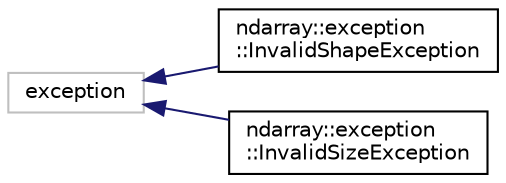 digraph "Graphical Class Hierarchy"
{
 // LATEX_PDF_SIZE
  edge [fontname="Helvetica",fontsize="10",labelfontname="Helvetica",labelfontsize="10"];
  node [fontname="Helvetica",fontsize="10",shape=record];
  rankdir="LR";
  Node1 [label="exception",height=0.2,width=0.4,color="grey75", fillcolor="white", style="filled",tooltip=" "];
  Node1 -> Node0 [dir="back",color="midnightblue",fontsize="10",style="solid",fontname="Helvetica"];
  Node0 [label="ndarray::exception\l::InvalidShapeException",height=0.2,width=0.4,color="black", fillcolor="white", style="filled",URL="$classndarray_1_1exception_1_1InvalidShapeException.html",tooltip=" "];
  Node1 -> Node3 [dir="back",color="midnightblue",fontsize="10",style="solid",fontname="Helvetica"];
  Node3 [label="ndarray::exception\l::InvalidSizeException",height=0.2,width=0.4,color="black", fillcolor="white", style="filled",URL="$classndarray_1_1exception_1_1InvalidSizeException.html",tooltip=" "];
}
